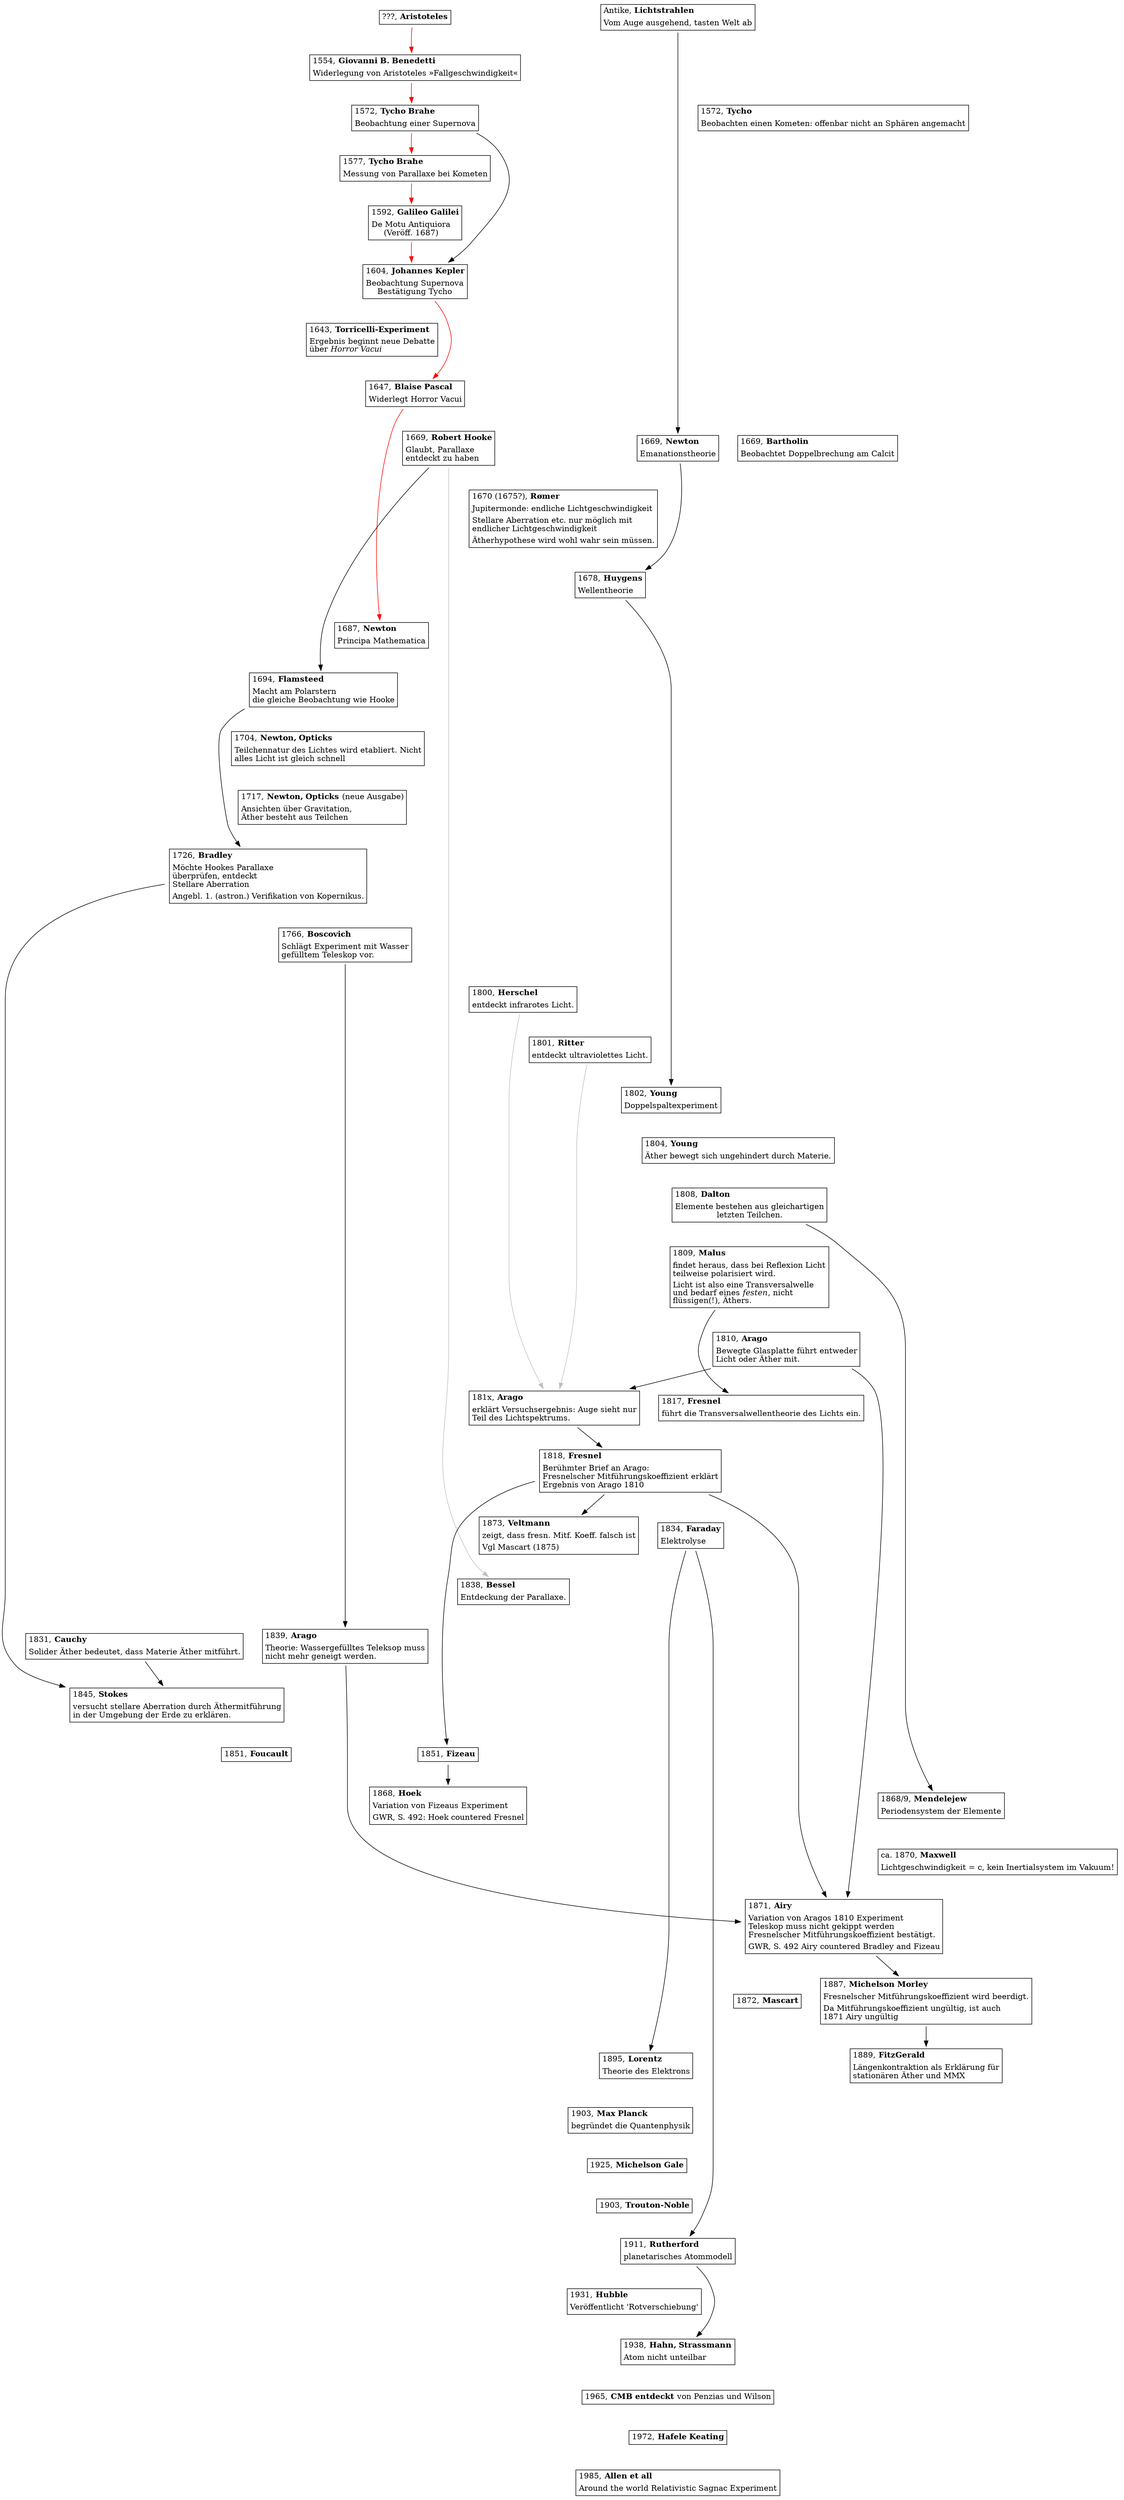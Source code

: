 digraph A {

  node [shape=plaintext];

   j_Aristoteles [
     label = <
       <table border="1" cellborder="0">
       <tr><td align="left">???, <b>Aristoteles</b></td></tr>
       </table>
     >
   ];

   j_antike_lichtstrahlen [
     label = <
       <table border="1" cellborder="0">
       <tr><td align="left">Antike, <b>Lichtstrahlen</b></td></tr>
       <tr><td align="left">Vom Auge ausgehend, tasten Welt ab</td></tr>
       </table>
     >
   ];

   {rank=same j_Aristoteles j_antike_lichtstrahlen}


   j_1643_Torricelli [
     label = <
       <table border="1" cellborder="0">
       <tr><td align="left">1643, <b>Torricelli-Experiment</b></td></tr>
       <tr><td align="left">Ergebnis beginnt neue Debatte<br align="left"/>über <i>Horror Vacui</i><br align="left"/></td></tr>
       </table>
     >
   ];


   j_1669_Bartholin [
     label = <
       <table border="1" cellborder="0">
       <tr><td align="left">1669, <b>Bartholin</b></td></tr>
       <tr><td align="left">Beobachtet Doppelbrechung am Calcit</td></tr>
       </table>
     >
   ];


   j_1554_Benedetti [
     label = <
       <table border="1" cellborder="0">
       <tr><td align="left">1554, <b>Giovanni B. Benedetti</b></td></tr>
       <tr><td align="left">Widerlegung von Aristoteles »Fallgeschwindigkeit«</td></tr>
       </table>
     >
   ];

   j_1572_Tycho [
     label = <
       <table border="1" cellborder="0">
       <tr><td align="left">1572, <b>Tycho</b></td></tr>
       <tr><td align="left">Beobachten einen Kometen: offenbar nicht an Sphären angemacht</td></tr>
       </table>
      >
   ];

   j_1572_Brahe [
     label = <
       <table border="1" cellborder="0">
       <tr><td align="left">1572, <b>Tycho Brahe</b></td></tr>
       <tr><td align="left">Beobachtung einer Supernova</td></tr>
       </table>
     >
   ];

   {rank=same j_1572_Tycho j_1572_Brahe}

   j_1577_Brahe [
     label = <
       <table border="1" cellborder="0">
       <tr><td align="left">1577, <b>Tycho Brahe</b></td></tr>
       <tr><td align="left">Messung von Parallaxe bei Kometen</td></tr>
       </table>
     >
   ];

   j_1592_De_Motu[
     label = <
       <table border="1" cellborder="0">
       <tr><td align="left">1592, <b>Galileo Galilei</b></td></tr>
       <tr><td align="left">De Motu Antiquiora<br align="left"/>(Veröff. 1687)</td></tr>
       </table>
     >
   ];

   j_1604_Kepler [
     label = <
       <table border="1" cellborder="0">
       <tr><td align="left">1604, <b>Johannes Kepler</b></td></tr>
       <tr><td align="left">Beobachtung Supernova<br align="left"/>Bestätigung Tycho</td></tr>
       </table>
     >
   ];

   j_1572_Brahe -> j_1604_Kepler;

   j_1647_Pascal [
     label = <
       <table border="1" cellborder="0">
       <tr><td align="left">1647, <b>Blaise Pascal</b></td></tr>
       <tr><td align="left">Widerlegt Horror Vacui</td></tr>
       </table>
     >
   ];
  
   j_1669_Hooke [
     label = <
       <table border="1" cellborder="0">
       <tr><td align="left">1669, <b>Robert Hooke</b></td></tr>
       <tr><td align="left">Glaubt, Parallaxe<br align="left"/>entdeckt zu haben</td></tr>
       </table>
     >
   ];



   j_1669_Newton [
     label = <
       <table border="1" cellborder="0">
       <tr><td align="left">1669, <b>Newton</b></td></tr>
       <tr><td align="left">Emanationstheorie</td></tr>
       </table>
     >
   ];


   {rank=same j_1669_Hooke j_1669_Newton j_1669_Bartholin}

   j_1670_Roemer [
     label = <
       <table border="1" cellborder="0">
       <tr><td align="left">1670 (1675?), <b>Rømer</b></td></tr>
       <tr><td align="left">Jupitermonde: endliche Lichtgeschwindigkeit</td></tr>
       <tr><td align="left">Stellare Aberration etc. nur möglich mit<br align="left"/>endlicher Lichtgeschwindigkeit<br align="left"/></td></tr>
       <tr><td align="left">Ätherhypothese wird wohl wahr sein müssen.</td></tr>
       </table>
     >
   ];

   j_1678_Huygens [
     label = <
       <table border="1" cellborder="0">
       <tr><td align="left">1678, <b>Huygens</b></td></tr>
       <tr><td align="left">Wellentheorie</td></tr>
       </table>
     >
   ];


   j_1687_Newton [
     label = <
       <table border="1" cellborder="0">
       <tr><td align="left">1687, <b>Newton</b></td></tr>
       <tr><td align="left">Principa Mathematica</td></tr>
       </table>
     >
   ];

   j_1694_Flamsteed [
     label = <
       <table border="1" cellborder="0">
       <tr><td align="left">1694, <b>Flamsteed</b></td></tr>
       <tr><td align="left">Macht am Polarstern<br align="left"/>die gleiche Beobachtung wie Hooke<br align="left"/></td></tr>
       </table>
     >
   ];

   j_1704_Newton [
     label = <
       <table border="1" cellborder="0">
       <tr><td align="left">1704, <b>Newton, Opticks</b></td></tr>
       <tr><td align="left">Teilchennatur des Lichtes wird etabliert. Nicht<br align="left"/>alles Licht ist gleich schnell<br align="left"/></td></tr>
       </table>
     >
   ];

   j_1717_Newton [
     label = <
       <table border="1" cellborder="0">
       <tr><td align="left">1717, <b>Newton, Opticks</b> (neue Ausgabe)</td></tr>
       <tr><td align="left">Ansichten über Gravitation,<br align="left"/>Äther besteht aus Teilchen<br align="left"/></td></tr>
       </table>
     >
   ];

   j_1726_Bradley [
     label = <
       <table border="1" cellborder="0">
       <tr><td align="left">1726, <b>Bradley</b></td></tr>
       <tr><td align="left">Möchte Hookes Parallaxe<br align="left"/>überprüfen, entdeckt<br align="left"/>Stellare Aberration<br align="left"/></td></tr>
       <tr><td align="left">Angebl. 1. (astron.) Verifikation von Kopernikus.</td></tr>
       </table>
     >
   ];

   j_1766_Boscovitch [
     label = <
       <table border="1" cellborder="0">
       <tr><td align="left">1766, <b>Boscovich</b></td></tr>
       <tr><td align="left">Schlägt Experiment mit Wasser<br align="left"/>gefülltem Teleskop vor.<br align="left"/></td></tr>
       </table>
     >
   ];

   j_1800_Herschel [
     label = <
       <table border="1" cellborder="0">
       <tr><td align="left">1800, <b>Herschel</b></td></tr>
       <tr><td align="left">entdeckt infrarotes Licht.</td></tr>
       </table>
     >
   ];

   j_1801_Ritter [
     label = <
       <table border="1" cellborder="0">
       <tr><td align="left">1801, <b>Ritter</b></td></tr>
       <tr><td align="left">entdeckt ultraviolettes Licht.</td></tr>
       </table>
     >
   ];

   j_1802_Young [
     label = <
       <table border="1" cellborder="0">
       <tr><td align="left">1802, <b>Young</b></td></tr>
       <tr><td align="left">Doppelspaltexperiment</td></tr>
       </table>
     >
   ];

   j_antike_lichtstrahlen -> j_1669_Newton -> j_1678_Huygens -> j_1802_Young; /* Natur des Lichts */

   j_1804_Young [
     label = <
       <table border="1" cellborder="0">
       <tr><td align="left">1804, <b>Young</b></td></tr>
       <tr><td align="left">Äther bewegt sich ungehindert durch Materie.</td></tr>
       </table>
     >
   ];

   j_1808_Dalton [ /*  2016-Mettenheim...pdf */
     label = <
       <table border="1" cellborder="0">
       <tr><td align="left">1808, <b>Dalton</b></td></tr> 
       <tr><td align="left">Elemente bestehen aus gleichartigen<br align="left"/>letzten Teilchen.</td></tr> 
       </table>
     >
   ];

   j_1809_Malus [
     label = <
       <table border="1" cellborder="0">
       <tr><td align="left">1809, <b>Malus</b></td></tr>
       <tr><td align="left">findet heraus, dass bei Reflexion Licht<br align="left"/>teilweise polarisiert wird.<br align="left"/></td></tr>
       <tr><td align="left">Licht ist also eine Transversalwelle<br align="left"/>und bedarf eines <i>festen</i>, nicht<br align="left"/>flüssigen(!), Äthers.<br align="left"/></td></tr>
       </table>
     >
   ];

   j_1810_Arago [
     label = <
       <table border="1" cellborder="0">
       <tr><td align="left">1810, <b>Arago</b></td></tr>
       <tr><td align="left">Bewegte Glasplatte führt entweder<br align="left"/>Licht oder Äther mit.<br align="left"/></td></tr>
       </table>
     >
   ];

   j_181x_Arago [
     label = <
       <table border="1" cellborder="0">
       <tr><td align="left">181x, <b>Arago</b></td></tr>
       <tr><td align="left">erklärt Versuchsergebnis: Auge sieht nur<br align="left"/>Teil des Lichtspektrums.<br align="left"/></td></tr>
       </table>
     >
   ];
   j_1800_Herschel -> j_181x_Arago [color=grey];
   j_1801_Ritter   -> j_181x_Arago [color=grey];
   j_1810_Arago    -> j_181x_Arago;

   j_1817_Fresnel [
     label = <
       <table border="1" cellborder="0">
       <tr><td align="left">1817, <b>Fresnel</b></td></tr>
       <tr><td align="left">führt die Transversalwellentheorie des Lichts ein.</td></tr>
       </table>
     >
   ];

   j_1818_Fresnel [
     label = <
       <table border="1" cellborder="0">
       <tr><td align="left">1818, <b>Fresnel</b></td></tr>
       <tr><td align="left">Berühmter Brief an Arago:<br align="left"/>Fresnelscher Mitführungskoeffizient erklärt<br align="left"/>Ergebnis von Arago 1810<br align="left"/></td></tr>
       </table>
     >
   ];
   j_181x_Arago -> j_1818_Fresnel;


   j_1831_Cauchy [
     label = <
       <table border="1" cellborder="0">
       <tr><td align="left">1831, <b>Cauchy</b></td></tr>
       <tr><td align="left">Solider Äther bedeutet, dass Materie Äther mitführt.</td></tr>
       </table>
     >
   ];

   j_1834_Faraday [ /*  2016-Mettenheim...pdf */
     label = <
       <table border="1" cellborder="0">
       <tr><td align="left">1834, <b>Faraday</b></td></tr> 
       <tr><td align="left">Elektrolyse</td></tr> 
       </table>
     >
   ];

   j_1838_Bessel [
     label = <
       <table border="1" cellborder="0">
       <tr><td align="left">1838, <b>Bessel</b></td></tr>
       <tr><td align="left">Entdeckung der Parallaxe.</td></tr>
       </table>
     >
   ];

   j_1839_Arago [
     label = <
       <table border="1" cellborder="0">
       <tr><td align="left">1839, <b>Arago</b></td></tr>
       <tr><td align="left">Theorie: Wassergefülltes Teleksop muss<br align="left"/>nicht mehr geneigt werden.<br align="left"/></td></tr>
       </table>
     >
   ];

   j_1845_Stokes [
     label = <
       <table border="1" cellborder="0">
       <tr><td align="left">1845, <b>Stokes</b></td></tr>
       <tr><td align="left">versucht stellare Aberration durch Äthermitführung<br align="left"/>in der Umgebung der Erde zu erklären.<br align="left"/></td></tr>
       </table>
     >
   ];

   j_1831_Cauchy -> j_1845_Stokes;

   j_1851_Fizeau [
     label = <
       <table border="1" cellborder="0">
       <tr><td align="left">1851, <b>Fizeau</b></td></tr>
       </table>
     >
   ];

   j_1851_Foucault [
     label = <
       <table border="1" cellborder="0">
       <tr><td align="left">1851, <b>Foucault</b></td></tr>
       </table>
     >
   ];


   {rank=same j_1851_Fizeau j_1851_Foucault}

   j_1868_Hoek [
     label = <
       <table border="1" cellborder="0">
       <tr><td align="left">1868, <b>Hoek</b></td></tr>
       <tr><td align="left">Variation von Fizeaus Experiment</td></tr>
       <tr><td align="left">GWR, S. 492: Hoek countered Fresnel</td></tr>
       </table>
     >
   ];

   j_1868_Mendelejew [ /*  2016-Mettenheim...pdf */
     label = <
       <table border="1" cellborder="0">
       <tr><td align="left">1868/9, <b>Mendelejew</b></td></tr> 
       <tr><td align="left">Periodensystem der Elemente</td></tr> 
       </table>
     >
   ];


   {rank=same j_1868_Mendelejew j_1868_Hoek }

   j_1870_Maxwell [
     label = <
       <table border="1" cellborder="0">
       <tr><td align="left">ca. 1870, <b>Maxwell</b></td></tr>
       <tr><td align="left">Lichtgeschwindigkeit = c, kein Inertialsystem im Vakuum!</td></tr>
       </table>
      >
   ];


   j_1808_Dalton -> j_1868_Mendelejew;

   j_1871_Airy [
     label = <
       <table border="1" cellborder="0">
       <tr><td align="left">1871, <b>Airy</b></td></tr>
       <tr><td align="left">Variation von Aragos 1810 Experiment<br align="left"/>Teleskop muss nicht gekippt werden<br align="left"/>Fresnelscher Mitführungskoeffizient bestätigt.<br align="left"/></td></tr>
       <tr><td align="left">GWR, S. 492 Airy countered Bradley and Fizeau</td></tr>
       </table>
     >
   ];

   j_1872_Mascart [
     label = <
       <table border="1" cellborder="0">
       <tr><td align="left">1872, <b>Mascart</b></td></tr>
       </table>
     >
   ];

   j_1873_Veltmann [
     label = <
       <table border="1" cellborder="0">
       <tr><td align="left">1873, <b>Veltmann</b></td></tr>
       <tr><td align="left">zeigt, dass fresn. Mitf. Koeff. falsch ist</td></tr>
       <tr><td align="left">Vgl Mascart (1875)</td></tr>
       </table>
     >
   ];
   j_1818_Fresnel -> j_1873_Veltmann;

   j_1887_MM [
     label = <
       <table border="1" cellborder="0">
       <tr><td align="left">1887, <b>Michelson Morley</b></td></tr>
       <tr><td align="left">Fresnelscher Mitführungskoeffizient wird beerdigt.</td></tr>
       <tr><td align="left">Da Mitführungskoeffizient ungültig, ist auch<br align="left"/>1871 Airy ungültig<br align="left"/></td></tr>
       </table>
     >
   ];

   j_1889_FitzGerald [
     label = <
       <table border="1" cellborder="0">
       <tr><td align="left">1889, <b>FitzGerald</b></td></tr>
       <tr><td align="left">Längenkontraktion als Erklärung für<br align="left"/>stationären Äther und MMX<br align="left"/></td></tr>
       </table>
      >
   ];

   j_1895_Lorentz [ /*  2016-Mettenheim...pdf */
     label = <
       <table border="1" cellborder="0">
       <tr><td align="left">1895, <b>Lorentz</b></td></tr> 
       <tr><td align="left">Theorie des Elektrons</td></tr> 
       </table>
     >
   ];

   j_1834_Faraday -> j_1895_Lorentz;

   j_1900_Planck [
     label = <
       <table border="1" cellborder="0">
       <tr><td align="left">1903, <b>Max Planck</b></td></tr>
       <tr><td align="left">begründet die Quantenphysik</td></tr>
       </table>
     >
   ];

   j_1925_Michelson_Gale [
     label = <
       <table border="1" cellborder="0">
       <tr><td align="left">1925, <b>Michelson Gale</b></td></tr>
       </table>
     >
    ];

   j_1903_Trouton_Noble [
     label = <
       <table border="1" cellborder="0">
       <tr><td align="left">1903, <b>Trouton-Noble</b></td></tr>
       </table>
     >
   ];


   j_1965_CMB_entdeckt [
     label = <
       <table border="1" cellborder="0">
       <tr><td align="left">1965, <b>CMB entdeckt</b> von Penzias und Wilson</td></tr>
       </table>
     >
   ];

   j_1972_Hafele_Keating [
     label = <
       <table border="1" cellborder="0">
       <tr><td align="left">1972, <b>Hafele Keating</b></td></tr>
       </table>
     >
   ];



   j_1911_Rutherford [ /*  2016-Mettenheim...pdf */
     label = <
       <table border="1" cellborder="0">
       <tr><td align="left">1911, <b>Rutherford</b></td></tr> 
       <tr><td align="left">planetarisches Atommodell</td></tr> 
       </table>
     >
   ];
   j_1834_Faraday -> j_1911_Rutherford;

   j_1931_Hubble [
     label = <
       <table border="1" cellborder="0">
       <tr><td align="left">1931, <b>Hubble</b></td></tr>
       <tr><td align="left">Veröffentlicht 'Rotverschiebung'</td></tr>
       </table>
     >
   ];

   j_1985_Allan_et_al [
     label = <
       <table border="1" cellborder="0">
       <tr><td align="left">1985, <b>Allen et all</b></td></tr>
       <tr><td align="left">Around the world Relativistic Sagnac Experiment</td></tr>
       </table>
      >
   ];

   j_1938_Hahn_Strassmann [ /*  2016-Mettenheim...pdf */
     label = <
       <table border="1" cellborder="0">
       <tr><td align="left">1938, <b>Hahn, Strassmann</b></td></tr> 
       <tr><td align="left">Atom nicht unteilbar</td></tr> 
       </table>
     >
   ];


   j_1887_MM->j_1889_FitzGerald;

   /* Widerlegungen von Aristoteles */
   j_Aristoteles -> j_1554_Benedetti -> j_1572_Brahe -> j_1577_Brahe -> j_1592_De_Motu ->
   j_1604_Kepler -> j_1647_Pascal -> j_1687_Newton [color=red];

   j_1911_Rutherford -> j_1938_Hahn_Strassmann;

   j_1669_Hooke -> j_1694_Flamsteed-> j_1726_Bradley;

   j_1726_Bradley -> j_1845_Stokes;

   j_1669_Hooke -> j_1838_Bessel [color=grey];

   j_1810_Arago -> j_1871_Airy;
   j_1818_Fresnel -> j_1851_Fizeau -> j_1868_Hoek;


   j_1766_Boscovitch-> j_1839_Arago -> j_1871_Airy;

   j_1809_Malus -> j_1817_Fresnel;

   j_1818_Fresnel -> j_1871_Airy -> j_1887_MM;



/*
   j_1572_Tycho->
   j_1643_Torricelli->j_1669_Hooke -> j_1670_Roemer -> j_1694_Flamsteed -> j_1704_Newton -> j_1717_Newton -> j_1726_Bradley -> j_1766_Boscovitch -> j_1800_Herschel -> j_1801_Ritter -> 
   j_1802_Young -> j_1804_Young -> j_1809_Malus ->
   j_1810_Arago-> j_1817_Fresnel -> j_1818_Fresnel -> j_1831_Cauchy -> j_1838_Bessel -> j_1839_Arago -> j_1845_Stokes -> j_1851_Foucault -> j_1868_Hoek -> j_1870_Maxwell ->
   j_1871_Airy ->
   j_1872_Mascart -> j_1873_Veltmann -> j_1887_MM -> j_1889_FitzGerald -> j_1925_Michelson_Gale -> j_1965_CMB_entdeckt -> j_1972_Hafele_Keating ->
   j_1985_Allan_et_al [style=invisible arrowhead=none];
*/

   j_Aristoteles -> j_1554_Benedetti -> j_1572_Brahe -> j_1577_Brahe -> j_1592_De_Motu -> j_1604_Kepler -> j_1643_Torricelli -> j_1647_Pascal ->
   j_1669_Hooke -> j_1670_Roemer -> j_1678_Huygens -> j_1687_Newton -> j_1694_Flamsteed -> j_1704_Newton -> j_1717_Newton -> j_1726_Bradley -> j_1766_Boscovitch -> j_1800_Herschel ->
   j_1801_Ritter -> j_1802_Young -> j_1804_Young -> j_1808_Dalton -> j_1809_Malus ->
   j_1810_Arago-> j_1817_Fresnel -> j_1818_Fresnel -> j_1834_Faraday -> j_1838_Bessel -> j_1839_Arago -> j_1845_Stokes -> j_1851_Foucault -> j_1868_Hoek -> j_1868_Mendelejew -> j_1870_Maxwell ->
   j_1871_Airy -> j_1872_Mascart -> j_1895_Lorentz -> j_1900_Planck -> j_1925_Michelson_Gale -> j_1903_Trouton_Noble -> j_1911_Rutherford -> j_1931_Hubble -> j_1938_Hahn_Strassmann ->
   j_1965_CMB_entdeckt -> j_1972_Hafele_Keating -> j_1985_Allan_et_al
   [style=invisible arrowhead=none];




}
